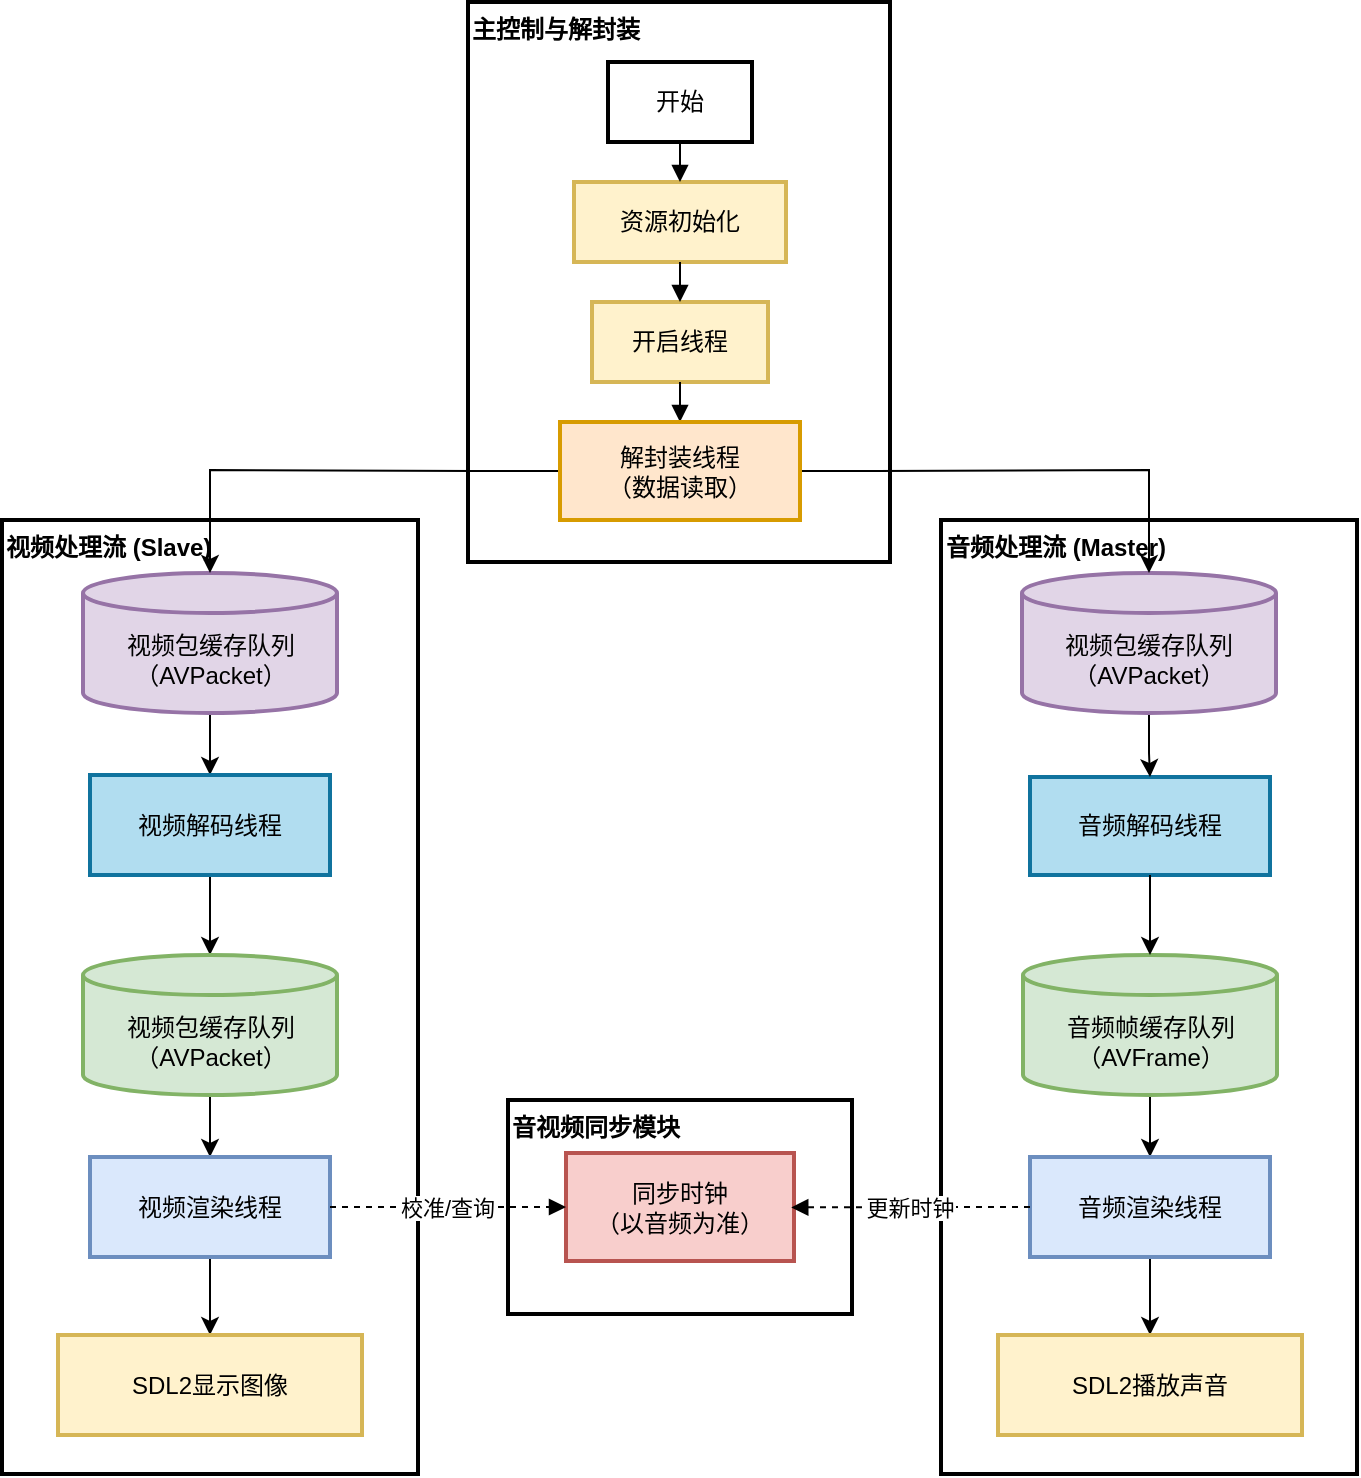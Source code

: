 <mxfile version="27.0.9">
  <diagram id="Wviep4UoTm6usdcjrbXs" name="第 1 页">
    <mxGraphModel dx="1140" dy="824" grid="1" gridSize="10" guides="1" tooltips="1" connect="1" arrows="1" fold="1" page="1" pageScale="1" pageWidth="827" pageHeight="1169" math="0" shadow="0">
      <root>
        <mxCell id="0" />
        <mxCell id="1" parent="0" />
        <mxCell id="er32ODYK29h2TjnVslod-2" value="音视频同步模块" style="whiteSpace=wrap;strokeWidth=2;align=left;verticalAlign=top;fontStyle=1" vertex="1" parent="1">
          <mxGeometry x="328" y="579" width="172" height="107" as="geometry" />
        </mxCell>
        <mxCell id="er32ODYK29h2TjnVslod-37" value="音频处理流 (Master)" style="whiteSpace=wrap;strokeWidth=2;align=left;verticalAlign=top;fontStyle=1" vertex="1" parent="1">
          <mxGeometry x="544.5" y="289" width="208" height="477" as="geometry" />
        </mxCell>
        <mxCell id="er32ODYK29h2TjnVslod-3" value="视频处理流 (Slave)" style="whiteSpace=wrap;strokeWidth=2;align=left;verticalAlign=top;fontStyle=1" vertex="1" parent="1">
          <mxGeometry x="75" y="289" width="208" height="477" as="geometry" />
        </mxCell>
        <mxCell id="er32ODYK29h2TjnVslod-4" value="主控制与解封装" style="whiteSpace=wrap;strokeWidth=2;align=left;verticalAlign=top;fontStyle=1" vertex="1" parent="1">
          <mxGeometry x="308" y="30" width="211" height="280" as="geometry" />
        </mxCell>
        <mxCell id="YGWMxcHOSqZf4TTt_Q-M-65" value="开始" style="whiteSpace=wrap;strokeWidth=2;" parent="1" vertex="1">
          <mxGeometry x="378" y="60" width="72" height="40" as="geometry" />
        </mxCell>
        <mxCell id="YGWMxcHOSqZf4TTt_Q-M-66" value="资源初始化" style="whiteSpace=wrap;strokeWidth=2;fillColor=#fff2cc;strokeColor=#d6b656;" parent="1" vertex="1">
          <mxGeometry x="361" y="120" width="106" height="40" as="geometry" />
        </mxCell>
        <mxCell id="YGWMxcHOSqZf4TTt_Q-M-67" value="开启线程" style="whiteSpace=wrap;strokeWidth=2;fillColor=#fff2cc;strokeColor=#d6b656;" parent="1" vertex="1">
          <mxGeometry x="370" y="180" width="88" height="40" as="geometry" />
        </mxCell>
        <mxCell id="YGWMxcHOSqZf4TTt_Q-M-104" style="edgeStyle=orthogonalEdgeStyle;rounded=0;orthogonalLoop=1;jettySize=auto;html=1;" parent="1" source="YGWMxcHOSqZf4TTt_Q-M-69" target="YGWMxcHOSqZf4TTt_Q-M-71" edge="1">
          <mxGeometry relative="1" as="geometry" />
        </mxCell>
        <mxCell id="YGWMxcHOSqZf4TTt_Q-M-69" value="视频包缓存队列&#xa;（AVPacket）" style="shape=cylinder3;boundedLbl=1;backgroundOutline=1;size=10;strokeWidth=2;whiteSpace=wrap;fillColor=#e1d5e7;strokeColor=#9673a6;" parent="1" vertex="1">
          <mxGeometry x="115.5" y="315.5" width="127" height="70" as="geometry" />
        </mxCell>
        <mxCell id="YGWMxcHOSqZf4TTt_Q-M-100" style="edgeStyle=orthogonalEdgeStyle;rounded=0;orthogonalLoop=1;jettySize=auto;html=1;" parent="1" source="YGWMxcHOSqZf4TTt_Q-M-71" target="YGWMxcHOSqZf4TTt_Q-M-99" edge="1">
          <mxGeometry relative="1" as="geometry" />
        </mxCell>
        <mxCell id="YGWMxcHOSqZf4TTt_Q-M-71" value="视频解码线程" style="whiteSpace=wrap;strokeWidth=2;fillColor=#b1ddf0;strokeColor=#10739e;" parent="1" vertex="1">
          <mxGeometry x="119" y="416.5" width="120" height="50" as="geometry" />
        </mxCell>
        <mxCell id="YGWMxcHOSqZf4TTt_Q-M-75" value="同步时钟&#xa;（以音频为准）" style="whiteSpace=wrap;strokeWidth=2;fillColor=#f8cecc;strokeColor=#b85450;" parent="1" vertex="1">
          <mxGeometry x="357" y="605.5" width="114" height="54" as="geometry" />
        </mxCell>
        <mxCell id="YGWMxcHOSqZf4TTt_Q-M-76" value="音频解码线程" style="whiteSpace=wrap;strokeWidth=2;fillColor=#b1ddf0;strokeColor=#10739e;" parent="1" vertex="1">
          <mxGeometry x="589" y="417.5" width="120" height="49" as="geometry" />
        </mxCell>
        <mxCell id="YGWMxcHOSqZf4TTt_Q-M-80" value="" style="curved=1;startArrow=none;endArrow=block;exitX=0.5;exitY=1;entryX=0.5;entryY=0;rounded=0;" parent="1" source="YGWMxcHOSqZf4TTt_Q-M-65" target="YGWMxcHOSqZf4TTt_Q-M-66" edge="1">
          <mxGeometry relative="1" as="geometry">
            <Array as="points" />
          </mxGeometry>
        </mxCell>
        <mxCell id="YGWMxcHOSqZf4TTt_Q-M-81" value="" style="curved=1;startArrow=none;endArrow=block;exitX=0.5;exitY=1;entryX=0.5;entryY=0;rounded=0;" parent="1" source="YGWMxcHOSqZf4TTt_Q-M-66" target="YGWMxcHOSqZf4TTt_Q-M-67" edge="1">
          <mxGeometry relative="1" as="geometry">
            <Array as="points" />
          </mxGeometry>
        </mxCell>
        <mxCell id="YGWMxcHOSqZf4TTt_Q-M-82" value="" style="curved=1;startArrow=none;endArrow=block;exitX=0.5;exitY=1;rounded=0;" parent="1" source="YGWMxcHOSqZf4TTt_Q-M-67" target="YGWMxcHOSqZf4TTt_Q-M-101" edge="1">
          <mxGeometry relative="1" as="geometry">
            <Array as="points" />
            <mxPoint x="414" y="240" as="targetPoint" />
          </mxGeometry>
        </mxCell>
        <mxCell id="YGWMxcHOSqZf4TTt_Q-M-98" style="edgeStyle=orthogonalEdgeStyle;rounded=0;orthogonalLoop=1;jettySize=auto;html=1;" parent="1" source="YGWMxcHOSqZf4TTt_Q-M-97" target="YGWMxcHOSqZf4TTt_Q-M-76" edge="1">
          <mxGeometry relative="1" as="geometry" />
        </mxCell>
        <mxCell id="YGWMxcHOSqZf4TTt_Q-M-97" value="视频包缓存队列&#xa;（AVPacket）" style="shape=cylinder3;boundedLbl=1;backgroundOutline=1;size=10;strokeWidth=2;whiteSpace=wrap;fillColor=#e1d5e7;strokeColor=#9673a6;" parent="1" vertex="1">
          <mxGeometry x="585" y="315.5" width="127" height="70" as="geometry" />
        </mxCell>
        <mxCell id="YGWMxcHOSqZf4TTt_Q-M-109" style="edgeStyle=orthogonalEdgeStyle;rounded=0;orthogonalLoop=1;jettySize=auto;html=1;" parent="1" source="YGWMxcHOSqZf4TTt_Q-M-99" target="YGWMxcHOSqZf4TTt_Q-M-107" edge="1">
          <mxGeometry relative="1" as="geometry" />
        </mxCell>
        <mxCell id="YGWMxcHOSqZf4TTt_Q-M-99" value="视频包缓存队列&#xa;（AVPacket）" style="shape=cylinder3;boundedLbl=1;backgroundOutline=1;size=10;strokeWidth=2;whiteSpace=wrap;fillColor=#d5e8d4;strokeColor=#82b366;" parent="1" vertex="1">
          <mxGeometry x="115.5" y="506.5" width="127" height="70" as="geometry" />
        </mxCell>
        <mxCell id="YGWMxcHOSqZf4TTt_Q-M-102" style="edgeStyle=orthogonalEdgeStyle;rounded=0;orthogonalLoop=1;jettySize=auto;html=1;" parent="1" source="YGWMxcHOSqZf4TTt_Q-M-101" target="YGWMxcHOSqZf4TTt_Q-M-97" edge="1">
          <mxGeometry relative="1" as="geometry">
            <Array as="points">
              <mxPoint x="512" y="264" />
              <mxPoint x="614" y="264" />
            </Array>
          </mxGeometry>
        </mxCell>
        <mxCell id="YGWMxcHOSqZf4TTt_Q-M-103" style="edgeStyle=orthogonalEdgeStyle;rounded=0;orthogonalLoop=1;jettySize=auto;html=1;" parent="1" source="YGWMxcHOSqZf4TTt_Q-M-101" target="YGWMxcHOSqZf4TTt_Q-M-69" edge="1">
          <mxGeometry relative="1" as="geometry">
            <Array as="points">
              <mxPoint x="312" y="264" />
              <mxPoint x="207" y="264" />
            </Array>
          </mxGeometry>
        </mxCell>
        <mxCell id="YGWMxcHOSqZf4TTt_Q-M-101" value="解封装线程&#xa;（数据读取）" style="whiteSpace=wrap;strokeWidth=2;fillColor=#ffe6cc;strokeColor=#d79b00;" parent="1" vertex="1">
          <mxGeometry x="354" y="240" width="120" height="49" as="geometry" />
        </mxCell>
        <mxCell id="YGWMxcHOSqZf4TTt_Q-M-110" style="edgeStyle=orthogonalEdgeStyle;rounded=0;orthogonalLoop=1;jettySize=auto;html=1;" parent="1" source="YGWMxcHOSqZf4TTt_Q-M-105" target="YGWMxcHOSqZf4TTt_Q-M-108" edge="1">
          <mxGeometry relative="1" as="geometry" />
        </mxCell>
        <mxCell id="YGWMxcHOSqZf4TTt_Q-M-105" value="音频帧缓存队列&#xa;（AVFrame）" style="shape=cylinder3;boundedLbl=1;backgroundOutline=1;size=10;strokeWidth=2;whiteSpace=wrap;fillColor=#d5e8d4;strokeColor=#82b366;" parent="1" vertex="1">
          <mxGeometry x="585.5" y="506.5" width="127" height="70" as="geometry" />
        </mxCell>
        <mxCell id="YGWMxcHOSqZf4TTt_Q-M-106" style="edgeStyle=orthogonalEdgeStyle;rounded=0;orthogonalLoop=1;jettySize=auto;html=1;entryX=0.5;entryY=0;entryDx=0;entryDy=0;entryPerimeter=0;" parent="1" source="YGWMxcHOSqZf4TTt_Q-M-76" target="YGWMxcHOSqZf4TTt_Q-M-105" edge="1">
          <mxGeometry relative="1" as="geometry" />
        </mxCell>
        <mxCell id="YGWMxcHOSqZf4TTt_Q-M-115" style="edgeStyle=orthogonalEdgeStyle;rounded=0;orthogonalLoop=1;jettySize=auto;html=1;" parent="1" source="YGWMxcHOSqZf4TTt_Q-M-107" target="YGWMxcHOSqZf4TTt_Q-M-113" edge="1">
          <mxGeometry relative="1" as="geometry" />
        </mxCell>
        <mxCell id="YGWMxcHOSqZf4TTt_Q-M-107" value="视频渲染线程" style="whiteSpace=wrap;strokeWidth=2;fillColor=#dae8fc;strokeColor=#6c8ebf;" parent="1" vertex="1">
          <mxGeometry x="119" y="607.5" width="120" height="50" as="geometry" />
        </mxCell>
        <mxCell id="YGWMxcHOSqZf4TTt_Q-M-116" style="edgeStyle=orthogonalEdgeStyle;rounded=0;orthogonalLoop=1;jettySize=auto;html=1;" parent="1" source="YGWMxcHOSqZf4TTt_Q-M-108" target="YGWMxcHOSqZf4TTt_Q-M-114" edge="1">
          <mxGeometry relative="1" as="geometry" />
        </mxCell>
        <mxCell id="YGWMxcHOSqZf4TTt_Q-M-108" value="音频渲染线程" style="whiteSpace=wrap;strokeWidth=2;fillColor=#dae8fc;strokeColor=#6c8ebf;" parent="1" vertex="1">
          <mxGeometry x="589" y="607.5" width="120" height="50" as="geometry" />
        </mxCell>
        <mxCell id="YGWMxcHOSqZf4TTt_Q-M-113" value="SDL2显示图像" style="whiteSpace=wrap;strokeWidth=2;fillColor=#fff2cc;strokeColor=#d6b656;" parent="1" vertex="1">
          <mxGeometry x="103" y="696.5" width="152" height="50" as="geometry" />
        </mxCell>
        <mxCell id="YGWMxcHOSqZf4TTt_Q-M-114" value="SDL2播放声音" style="whiteSpace=wrap;strokeWidth=2;fillColor=#fff2cc;strokeColor=#d6b656;" parent="1" vertex="1">
          <mxGeometry x="573" y="696.5" width="152" height="50" as="geometry" />
        </mxCell>
        <mxCell id="er32ODYK29h2TjnVslod-35" value="校准/查询" style="dashed=1;startArrow=none;endArrow=block;entryX=0;entryY=0.5;rounded=0;edgeStyle=orthogonalEdgeStyle;entryDx=0;entryDy=0;" edge="1" parent="1" source="YGWMxcHOSqZf4TTt_Q-M-107" target="YGWMxcHOSqZf4TTt_Q-M-75">
          <mxGeometry relative="1" as="geometry">
            <mxPoint x="290" y="610" as="sourcePoint" />
            <mxPoint x="447" y="722" as="targetPoint" />
          </mxGeometry>
        </mxCell>
        <mxCell id="er32ODYK29h2TjnVslod-36" value="更新时钟" style="dashed=1;startArrow=none;endArrow=block;entryX=0.988;entryY=0.504;rounded=0;edgeStyle=orthogonalEdgeStyle;entryDx=0;entryDy=0;entryPerimeter=0;" edge="1" parent="1" source="YGWMxcHOSqZf4TTt_Q-M-108" target="YGWMxcHOSqZf4TTt_Q-M-75">
          <mxGeometry relative="1" as="geometry">
            <mxPoint x="585" y="610" as="sourcePoint" />
            <mxPoint x="430" y="721" as="targetPoint" />
          </mxGeometry>
        </mxCell>
      </root>
    </mxGraphModel>
  </diagram>
</mxfile>
